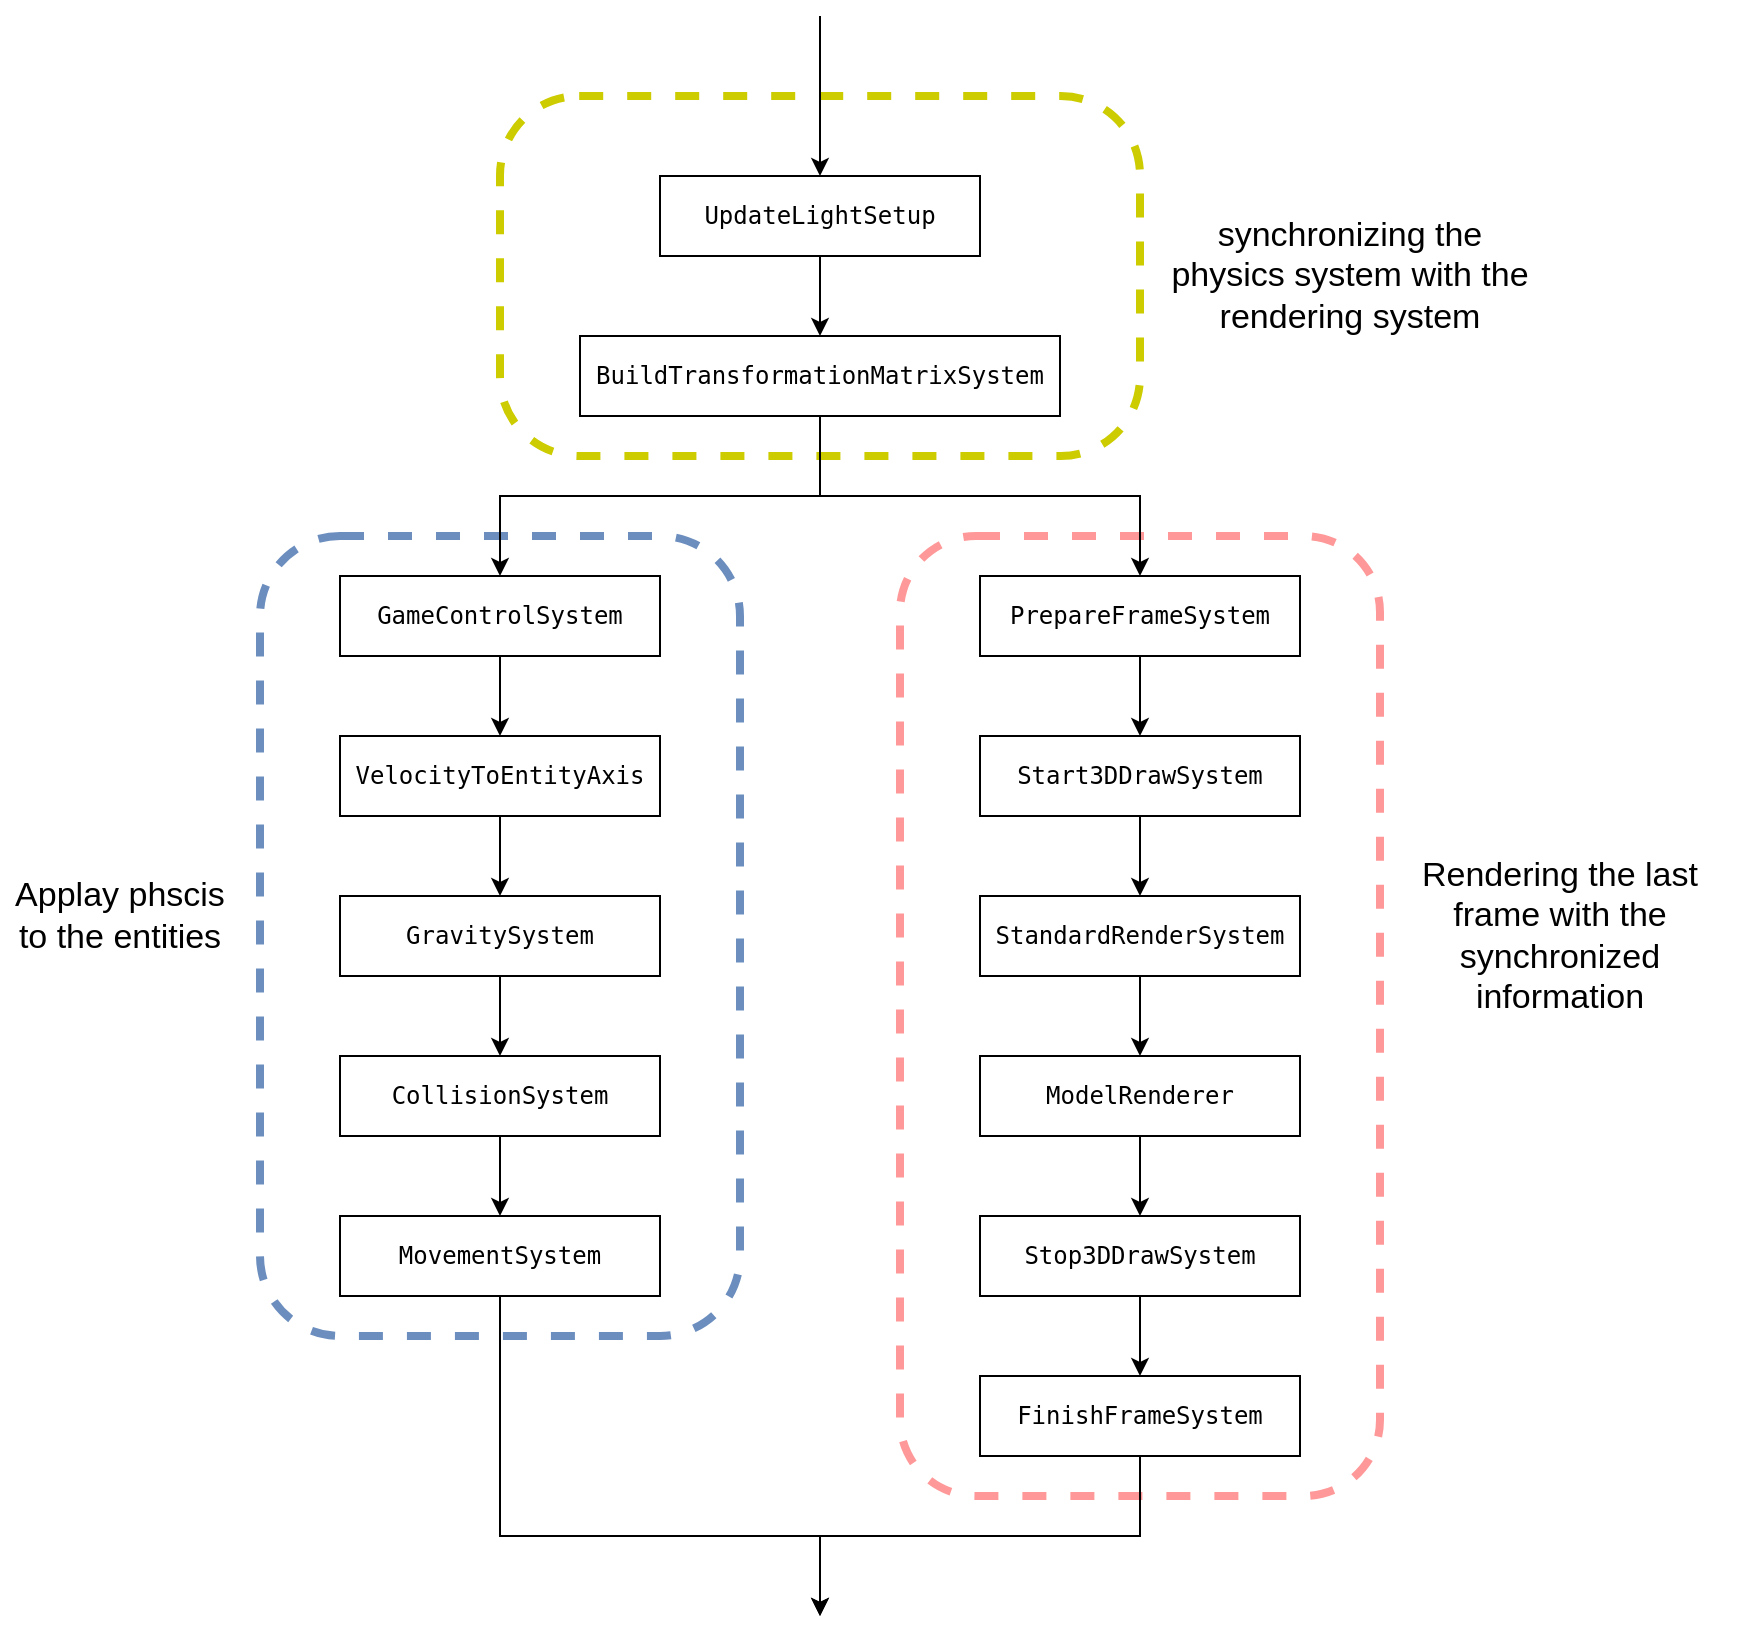 <mxfile version="12.4.2" type="device" pages="1"><diagram id="TcGm90LICEigmHozB73K" name="Page-1"><mxGraphModel dx="1463" dy="859" grid="1" gridSize="10" guides="1" tooltips="1" connect="1" arrows="1" fold="1" page="1" pageScale="1" pageWidth="1169" pageHeight="1654" math="0" shadow="0"><root><mxCell id="0"/><mxCell id="1" parent="0"/><mxCell id="MVFCqEBkpTSEzvZ8c5Ey-39" value="" style="rounded=1;whiteSpace=wrap;html=1;dashed=1;strokeColor=#CCCC00;strokeWidth=4;fillColor=none;arcSize=22;" vertex="1" parent="1"><mxGeometry x="290" y="80" width="320" height="180" as="geometry"/></mxCell><mxCell id="MVFCqEBkpTSEzvZ8c5Ey-38" value="" style="rounded=1;whiteSpace=wrap;html=1;absoluteArcSize=1;arcSize=76;strokeWidth=4;dashed=1;fillColor=none;strokeColor=#FF9999;" vertex="1" parent="1"><mxGeometry x="490" y="300" width="240" height="480" as="geometry"/></mxCell><mxCell id="MVFCqEBkpTSEzvZ8c5Ey-37" value="" style="rounded=1;whiteSpace=wrap;html=1;absoluteArcSize=1;arcSize=80;strokeWidth=4;fillColor=none;strokeColor=#6c8ebf;dashed=1;perimeterSpacing=10;" vertex="1" parent="1"><mxGeometry x="170" y="300" width="240" height="400" as="geometry"/></mxCell><mxCell id="MVFCqEBkpTSEzvZ8c5Ey-6" style="edgeStyle=orthogonalEdgeStyle;rounded=0;orthogonalLoop=1;jettySize=auto;html=1;entryX=0.5;entryY=0;entryDx=0;entryDy=0;" edge="1" parent="1" source="MVFCqEBkpTSEzvZ8c5Ey-1" target="MVFCqEBkpTSEzvZ8c5Ey-2"><mxGeometry relative="1" as="geometry"/></mxCell><mxCell id="MVFCqEBkpTSEzvZ8c5Ey-1" value="&lt;code&gt;GameControlSystem&lt;/code&gt;" style="rounded=0;whiteSpace=wrap;html=1;" vertex="1" parent="1"><mxGeometry x="210" y="320" width="160" height="40" as="geometry"/></mxCell><mxCell id="MVFCqEBkpTSEzvZ8c5Ey-7" style="edgeStyle=orthogonalEdgeStyle;rounded=0;orthogonalLoop=1;jettySize=auto;html=1;entryX=0.5;entryY=0;entryDx=0;entryDy=0;" edge="1" parent="1" source="MVFCqEBkpTSEzvZ8c5Ey-2" target="MVFCqEBkpTSEzvZ8c5Ey-3"><mxGeometry relative="1" as="geometry"/></mxCell><mxCell id="MVFCqEBkpTSEzvZ8c5Ey-2" value="&lt;code&gt;VelocityToEntityAxis&lt;/code&gt;" style="rounded=0;whiteSpace=wrap;html=1;" vertex="1" parent="1"><mxGeometry x="210" y="400" width="160" height="40" as="geometry"/></mxCell><mxCell id="MVFCqEBkpTSEzvZ8c5Ey-8" style="edgeStyle=orthogonalEdgeStyle;rounded=0;orthogonalLoop=1;jettySize=auto;html=1;entryX=0.5;entryY=0;entryDx=0;entryDy=0;" edge="1" parent="1" source="MVFCqEBkpTSEzvZ8c5Ey-3" target="MVFCqEBkpTSEzvZ8c5Ey-4"><mxGeometry relative="1" as="geometry"/></mxCell><mxCell id="MVFCqEBkpTSEzvZ8c5Ey-3" value="&lt;code&gt;GravitySystem&lt;/code&gt;" style="rounded=0;whiteSpace=wrap;html=1;" vertex="1" parent="1"><mxGeometry x="210" y="480" width="160" height="40" as="geometry"/></mxCell><mxCell id="MVFCqEBkpTSEzvZ8c5Ey-9" style="edgeStyle=orthogonalEdgeStyle;rounded=0;orthogonalLoop=1;jettySize=auto;html=1;entryX=0.5;entryY=0;entryDx=0;entryDy=0;" edge="1" parent="1" source="MVFCqEBkpTSEzvZ8c5Ey-4" target="MVFCqEBkpTSEzvZ8c5Ey-5"><mxGeometry relative="1" as="geometry"/></mxCell><mxCell id="MVFCqEBkpTSEzvZ8c5Ey-4" value="&lt;code&gt;CollisionSystem&lt;/code&gt;" style="rounded=0;whiteSpace=wrap;html=1;" vertex="1" parent="1"><mxGeometry x="210" y="560" width="160" height="40" as="geometry"/></mxCell><mxCell id="MVFCqEBkpTSEzvZ8c5Ey-36" style="edgeStyle=orthogonalEdgeStyle;rounded=0;orthogonalLoop=1;jettySize=auto;html=1;" edge="1" parent="1" source="MVFCqEBkpTSEzvZ8c5Ey-5"><mxGeometry relative="1" as="geometry"><mxPoint x="450" y="840" as="targetPoint"/><Array as="points"><mxPoint x="290" y="800"/><mxPoint x="450" y="800"/></Array></mxGeometry></mxCell><mxCell id="MVFCqEBkpTSEzvZ8c5Ey-5" value="&lt;code&gt;MovementSystem&lt;/code&gt;" style="rounded=0;whiteSpace=wrap;html=1;" vertex="1" parent="1"><mxGeometry x="210" y="640" width="160" height="40" as="geometry"/></mxCell><mxCell id="MVFCqEBkpTSEzvZ8c5Ey-13" style="edgeStyle=orthogonalEdgeStyle;rounded=0;orthogonalLoop=1;jettySize=auto;html=1;entryX=0.5;entryY=0;entryDx=0;entryDy=0;" edge="1" parent="1" source="MVFCqEBkpTSEzvZ8c5Ey-10" target="MVFCqEBkpTSEzvZ8c5Ey-11"><mxGeometry relative="1" as="geometry"/></mxCell><mxCell id="MVFCqEBkpTSEzvZ8c5Ey-10" value="&lt;code&gt;UpdateLightSetup&lt;/code&gt;" style="rounded=0;whiteSpace=wrap;html=1;" vertex="1" parent="1"><mxGeometry x="370" y="120" width="160" height="40" as="geometry"/></mxCell><mxCell id="MVFCqEBkpTSEzvZ8c5Ey-12" style="edgeStyle=orthogonalEdgeStyle;rounded=0;orthogonalLoop=1;jettySize=auto;html=1;entryX=0.5;entryY=0;entryDx=0;entryDy=0;" edge="1" parent="1" source="MVFCqEBkpTSEzvZ8c5Ey-11" target="MVFCqEBkpTSEzvZ8c5Ey-1"><mxGeometry relative="1" as="geometry"/></mxCell><mxCell id="MVFCqEBkpTSEzvZ8c5Ey-21" style="edgeStyle=orthogonalEdgeStyle;rounded=0;orthogonalLoop=1;jettySize=auto;html=1;" edge="1" parent="1" source="MVFCqEBkpTSEzvZ8c5Ey-11" target="MVFCqEBkpTSEzvZ8c5Ey-15"><mxGeometry relative="1" as="geometry"/></mxCell><mxCell id="MVFCqEBkpTSEzvZ8c5Ey-11" value="&lt;code&gt;BuildTransformationMatrixSystem&lt;/code&gt;" style="rounded=0;whiteSpace=wrap;html=1;" vertex="1" parent="1"><mxGeometry x="330" y="200" width="240" height="40" as="geometry"/></mxCell><mxCell id="MVFCqEBkpTSEzvZ8c5Ey-22" style="edgeStyle=orthogonalEdgeStyle;rounded=0;orthogonalLoop=1;jettySize=auto;html=1;entryX=0.5;entryY=0;entryDx=0;entryDy=0;" edge="1" parent="1" source="MVFCqEBkpTSEzvZ8c5Ey-15" target="MVFCqEBkpTSEzvZ8c5Ey-16"><mxGeometry relative="1" as="geometry"/></mxCell><mxCell id="MVFCqEBkpTSEzvZ8c5Ey-15" value="&lt;code&gt;PrepareFrameSystem&lt;/code&gt;" style="rounded=0;whiteSpace=wrap;html=1;" vertex="1" parent="1"><mxGeometry x="530" y="320" width="160" height="40" as="geometry"/></mxCell><mxCell id="MVFCqEBkpTSEzvZ8c5Ey-23" style="edgeStyle=orthogonalEdgeStyle;rounded=0;orthogonalLoop=1;jettySize=auto;html=1;entryX=0.5;entryY=0;entryDx=0;entryDy=0;" edge="1" parent="1" source="MVFCqEBkpTSEzvZ8c5Ey-16" target="MVFCqEBkpTSEzvZ8c5Ey-17"><mxGeometry relative="1" as="geometry"/></mxCell><mxCell id="MVFCqEBkpTSEzvZ8c5Ey-16" value="&lt;code&gt;Start3DDrawSystem&lt;/code&gt;" style="rounded=0;whiteSpace=wrap;html=1;" vertex="1" parent="1"><mxGeometry x="530" y="400" width="160" height="40" as="geometry"/></mxCell><mxCell id="MVFCqEBkpTSEzvZ8c5Ey-24" style="edgeStyle=orthogonalEdgeStyle;rounded=0;orthogonalLoop=1;jettySize=auto;html=1;entryX=0.5;entryY=0;entryDx=0;entryDy=0;" edge="1" parent="1" source="MVFCqEBkpTSEzvZ8c5Ey-17" target="MVFCqEBkpTSEzvZ8c5Ey-18"><mxGeometry relative="1" as="geometry"/></mxCell><mxCell id="MVFCqEBkpTSEzvZ8c5Ey-17" value="&lt;code&gt;StandardRenderSystem&lt;/code&gt;" style="rounded=0;whiteSpace=wrap;html=1;" vertex="1" parent="1"><mxGeometry x="530" y="480" width="160" height="40" as="geometry"/></mxCell><mxCell id="MVFCqEBkpTSEzvZ8c5Ey-25" style="edgeStyle=orthogonalEdgeStyle;rounded=0;orthogonalLoop=1;jettySize=auto;html=1;entryX=0.5;entryY=0;entryDx=0;entryDy=0;" edge="1" parent="1" source="MVFCqEBkpTSEzvZ8c5Ey-18" target="MVFCqEBkpTSEzvZ8c5Ey-19"><mxGeometry relative="1" as="geometry"/></mxCell><mxCell id="MVFCqEBkpTSEzvZ8c5Ey-18" value="&lt;code&gt;ModelRenderer&lt;/code&gt;" style="rounded=0;whiteSpace=wrap;html=1;" vertex="1" parent="1"><mxGeometry x="530" y="560" width="160" height="40" as="geometry"/></mxCell><mxCell id="MVFCqEBkpTSEzvZ8c5Ey-26" style="edgeStyle=orthogonalEdgeStyle;rounded=0;orthogonalLoop=1;jettySize=auto;html=1;entryX=0.5;entryY=0;entryDx=0;entryDy=0;" edge="1" parent="1" source="MVFCqEBkpTSEzvZ8c5Ey-19" target="MVFCqEBkpTSEzvZ8c5Ey-20"><mxGeometry relative="1" as="geometry"/></mxCell><mxCell id="MVFCqEBkpTSEzvZ8c5Ey-19" value="&lt;code&gt;Stop3DDrawSystem&lt;/code&gt;" style="rounded=0;whiteSpace=wrap;html=1;" vertex="1" parent="1"><mxGeometry x="530" y="640" width="160" height="40" as="geometry"/></mxCell><mxCell id="MVFCqEBkpTSEzvZ8c5Ey-35" style="edgeStyle=orthogonalEdgeStyle;rounded=0;orthogonalLoop=1;jettySize=auto;html=1;" edge="1" parent="1" source="MVFCqEBkpTSEzvZ8c5Ey-20"><mxGeometry relative="1" as="geometry"><mxPoint x="450" y="840" as="targetPoint"/><Array as="points"><mxPoint x="610" y="800"/><mxPoint x="450" y="800"/></Array></mxGeometry></mxCell><mxCell id="MVFCqEBkpTSEzvZ8c5Ey-20" value="&lt;code&gt;FinishFrameSystem&lt;/code&gt;" style="rounded=0;whiteSpace=wrap;html=1;" vertex="1" parent="1"><mxGeometry x="530" y="720" width="160" height="40" as="geometry"/></mxCell><mxCell id="MVFCqEBkpTSEzvZ8c5Ey-40" value="" style="endArrow=classic;html=1;entryX=0.5;entryY=0;entryDx=0;entryDy=0;" edge="1" parent="1" target="MVFCqEBkpTSEzvZ8c5Ey-10"><mxGeometry width="50" height="50" relative="1" as="geometry"><mxPoint x="450" y="40" as="sourcePoint"/><mxPoint x="450" y="10" as="targetPoint"/></mxGeometry></mxCell><mxCell id="MVFCqEBkpTSEzvZ8c5Ey-42" value="&lt;font style=&quot;font-size: 17px&quot;&gt;synchronizing the physics system with the rendering system&lt;/font&gt;" style="text;html=1;strokeColor=none;fillColor=none;align=center;verticalAlign=middle;whiteSpace=wrap;rounded=0;dashed=1;" vertex="1" parent="1"><mxGeometry x="620" y="140" width="190" height="60" as="geometry"/></mxCell><mxCell id="MVFCqEBkpTSEzvZ8c5Ey-43" value="&lt;font style=&quot;font-size: 17px&quot;&gt;Rendering the last frame with the synchronized information&lt;/font&gt;" style="text;html=1;strokeColor=none;fillColor=none;align=center;verticalAlign=middle;whiteSpace=wrap;rounded=0;dashed=1;" vertex="1" parent="1"><mxGeometry x="730" y="455" width="180" height="90" as="geometry"/></mxCell><mxCell id="MVFCqEBkpTSEzvZ8c5Ey-44" value="&lt;font style=&quot;font-size: 17px&quot;&gt;Applay phscis to the entities&lt;/font&gt;" style="text;html=1;strokeColor=none;fillColor=none;align=center;verticalAlign=middle;whiteSpace=wrap;rounded=0;dashed=1;" vertex="1" parent="1"><mxGeometry x="40" y="460" width="120" height="60" as="geometry"/></mxCell></root></mxGraphModel></diagram></mxfile>
